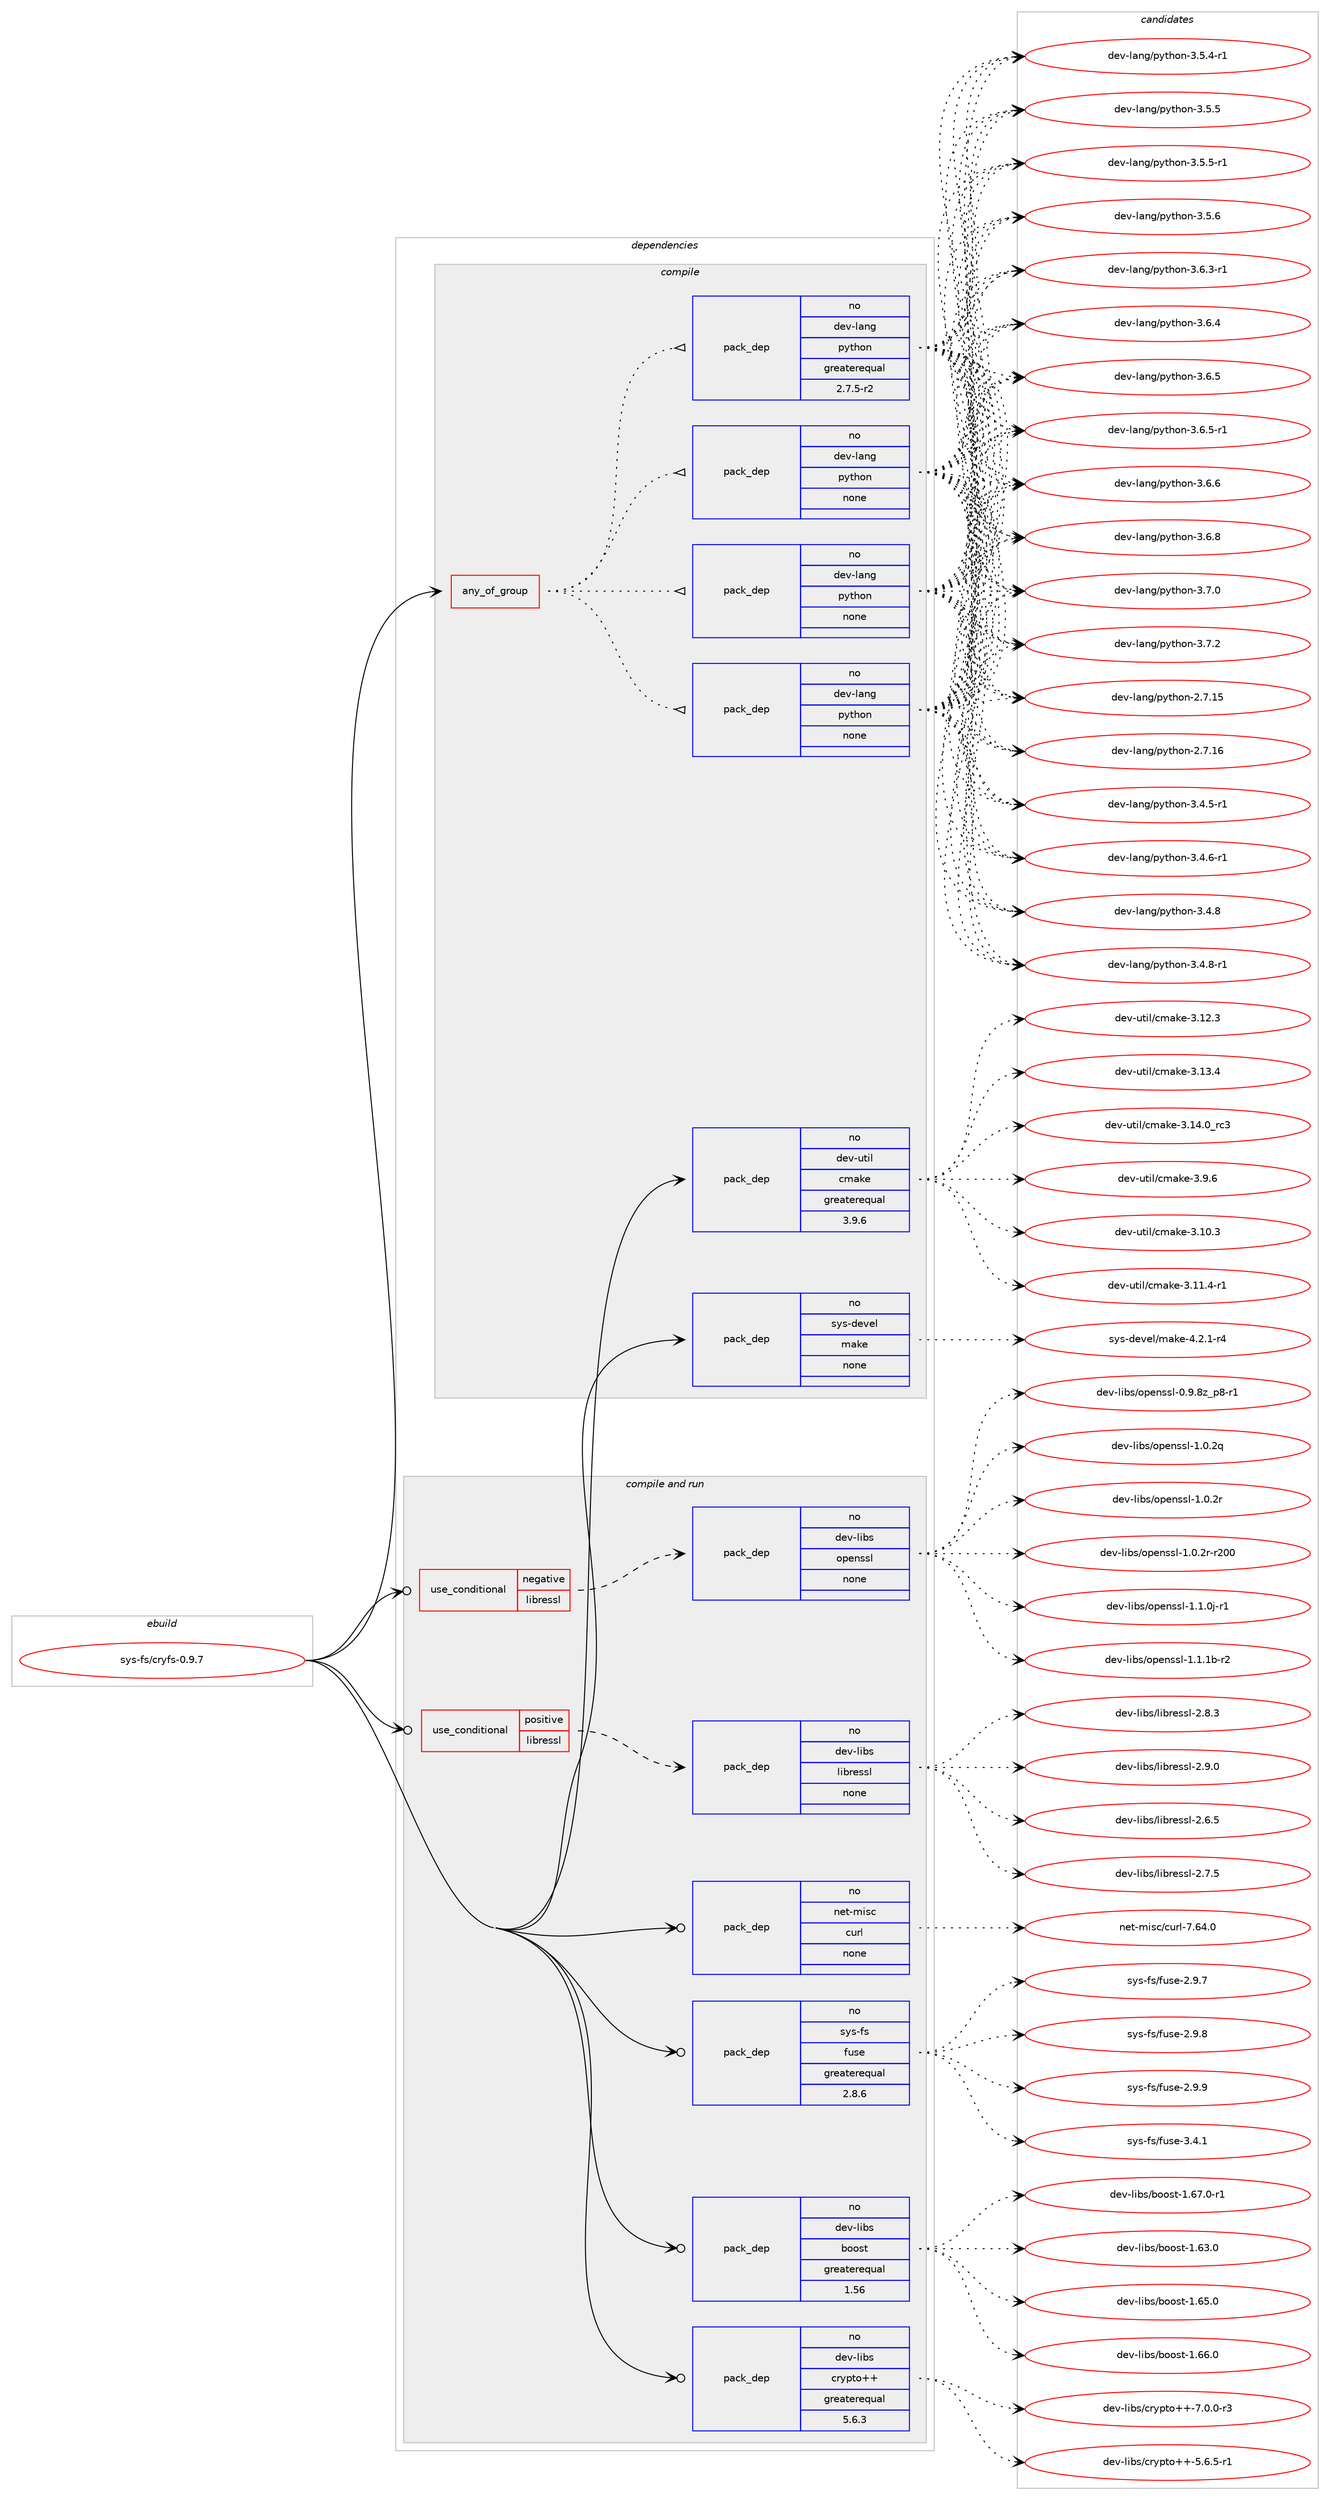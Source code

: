 digraph prolog {

# *************
# Graph options
# *************

newrank=true;
concentrate=true;
compound=true;
graph [rankdir=LR,fontname=Helvetica,fontsize=10,ranksep=1.5];#, ranksep=2.5, nodesep=0.2];
edge  [arrowhead=vee];
node  [fontname=Helvetica,fontsize=10];

# **********
# The ebuild
# **********

subgraph cluster_leftcol {
color=gray;
rank=same;
label=<<i>ebuild</i>>;
id [label="sys-fs/cryfs-0.9.7", color=red, width=4, href="../sys-fs/cryfs-0.9.7.svg"];
}

# ****************
# The dependencies
# ****************

subgraph cluster_midcol {
color=gray;
label=<<i>dependencies</i>>;
subgraph cluster_compile {
fillcolor="#eeeeee";
style=filled;
label=<<i>compile</i>>;
subgraph any27501 {
dependency1731300 [label=<<TABLE BORDER="0" CELLBORDER="1" CELLSPACING="0" CELLPADDING="4"><TR><TD CELLPADDING="10">any_of_group</TD></TR></TABLE>>, shape=none, color=red];subgraph pack1242450 {
dependency1731301 [label=<<TABLE BORDER="0" CELLBORDER="1" CELLSPACING="0" CELLPADDING="4" WIDTH="220"><TR><TD ROWSPAN="6" CELLPADDING="30">pack_dep</TD></TR><TR><TD WIDTH="110">no</TD></TR><TR><TD>dev-lang</TD></TR><TR><TD>python</TD></TR><TR><TD>none</TD></TR><TR><TD></TD></TR></TABLE>>, shape=none, color=blue];
}
dependency1731300:e -> dependency1731301:w [weight=20,style="dotted",arrowhead="oinv"];
subgraph pack1242451 {
dependency1731302 [label=<<TABLE BORDER="0" CELLBORDER="1" CELLSPACING="0" CELLPADDING="4" WIDTH="220"><TR><TD ROWSPAN="6" CELLPADDING="30">pack_dep</TD></TR><TR><TD WIDTH="110">no</TD></TR><TR><TD>dev-lang</TD></TR><TR><TD>python</TD></TR><TR><TD>none</TD></TR><TR><TD></TD></TR></TABLE>>, shape=none, color=blue];
}
dependency1731300:e -> dependency1731302:w [weight=20,style="dotted",arrowhead="oinv"];
subgraph pack1242452 {
dependency1731303 [label=<<TABLE BORDER="0" CELLBORDER="1" CELLSPACING="0" CELLPADDING="4" WIDTH="220"><TR><TD ROWSPAN="6" CELLPADDING="30">pack_dep</TD></TR><TR><TD WIDTH="110">no</TD></TR><TR><TD>dev-lang</TD></TR><TR><TD>python</TD></TR><TR><TD>none</TD></TR><TR><TD></TD></TR></TABLE>>, shape=none, color=blue];
}
dependency1731300:e -> dependency1731303:w [weight=20,style="dotted",arrowhead="oinv"];
subgraph pack1242453 {
dependency1731304 [label=<<TABLE BORDER="0" CELLBORDER="1" CELLSPACING="0" CELLPADDING="4" WIDTH="220"><TR><TD ROWSPAN="6" CELLPADDING="30">pack_dep</TD></TR><TR><TD WIDTH="110">no</TD></TR><TR><TD>dev-lang</TD></TR><TR><TD>python</TD></TR><TR><TD>greaterequal</TD></TR><TR><TD>2.7.5-r2</TD></TR></TABLE>>, shape=none, color=blue];
}
dependency1731300:e -> dependency1731304:w [weight=20,style="dotted",arrowhead="oinv"];
}
id:e -> dependency1731300:w [weight=20,style="solid",arrowhead="vee"];
subgraph pack1242454 {
dependency1731305 [label=<<TABLE BORDER="0" CELLBORDER="1" CELLSPACING="0" CELLPADDING="4" WIDTH="220"><TR><TD ROWSPAN="6" CELLPADDING="30">pack_dep</TD></TR><TR><TD WIDTH="110">no</TD></TR><TR><TD>dev-util</TD></TR><TR><TD>cmake</TD></TR><TR><TD>greaterequal</TD></TR><TR><TD>3.9.6</TD></TR></TABLE>>, shape=none, color=blue];
}
id:e -> dependency1731305:w [weight=20,style="solid",arrowhead="vee"];
subgraph pack1242455 {
dependency1731306 [label=<<TABLE BORDER="0" CELLBORDER="1" CELLSPACING="0" CELLPADDING="4" WIDTH="220"><TR><TD ROWSPAN="6" CELLPADDING="30">pack_dep</TD></TR><TR><TD WIDTH="110">no</TD></TR><TR><TD>sys-devel</TD></TR><TR><TD>make</TD></TR><TR><TD>none</TD></TR><TR><TD></TD></TR></TABLE>>, shape=none, color=blue];
}
id:e -> dependency1731306:w [weight=20,style="solid",arrowhead="vee"];
}
subgraph cluster_compileandrun {
fillcolor="#eeeeee";
style=filled;
label=<<i>compile and run</i>>;
subgraph cond460436 {
dependency1731307 [label=<<TABLE BORDER="0" CELLBORDER="1" CELLSPACING="0" CELLPADDING="4"><TR><TD ROWSPAN="3" CELLPADDING="10">use_conditional</TD></TR><TR><TD>negative</TD></TR><TR><TD>libressl</TD></TR></TABLE>>, shape=none, color=red];
subgraph pack1242456 {
dependency1731308 [label=<<TABLE BORDER="0" CELLBORDER="1" CELLSPACING="0" CELLPADDING="4" WIDTH="220"><TR><TD ROWSPAN="6" CELLPADDING="30">pack_dep</TD></TR><TR><TD WIDTH="110">no</TD></TR><TR><TD>dev-libs</TD></TR><TR><TD>openssl</TD></TR><TR><TD>none</TD></TR><TR><TD></TD></TR></TABLE>>, shape=none, color=blue];
}
dependency1731307:e -> dependency1731308:w [weight=20,style="dashed",arrowhead="vee"];
}
id:e -> dependency1731307:w [weight=20,style="solid",arrowhead="odotvee"];
subgraph cond460437 {
dependency1731309 [label=<<TABLE BORDER="0" CELLBORDER="1" CELLSPACING="0" CELLPADDING="4"><TR><TD ROWSPAN="3" CELLPADDING="10">use_conditional</TD></TR><TR><TD>positive</TD></TR><TR><TD>libressl</TD></TR></TABLE>>, shape=none, color=red];
subgraph pack1242457 {
dependency1731310 [label=<<TABLE BORDER="0" CELLBORDER="1" CELLSPACING="0" CELLPADDING="4" WIDTH="220"><TR><TD ROWSPAN="6" CELLPADDING="30">pack_dep</TD></TR><TR><TD WIDTH="110">no</TD></TR><TR><TD>dev-libs</TD></TR><TR><TD>libressl</TD></TR><TR><TD>none</TD></TR><TR><TD></TD></TR></TABLE>>, shape=none, color=blue];
}
dependency1731309:e -> dependency1731310:w [weight=20,style="dashed",arrowhead="vee"];
}
id:e -> dependency1731309:w [weight=20,style="solid",arrowhead="odotvee"];
subgraph pack1242458 {
dependency1731311 [label=<<TABLE BORDER="0" CELLBORDER="1" CELLSPACING="0" CELLPADDING="4" WIDTH="220"><TR><TD ROWSPAN="6" CELLPADDING="30">pack_dep</TD></TR><TR><TD WIDTH="110">no</TD></TR><TR><TD>dev-libs</TD></TR><TR><TD>boost</TD></TR><TR><TD>greaterequal</TD></TR><TR><TD>1.56</TD></TR></TABLE>>, shape=none, color=blue];
}
id:e -> dependency1731311:w [weight=20,style="solid",arrowhead="odotvee"];
subgraph pack1242459 {
dependency1731312 [label=<<TABLE BORDER="0" CELLBORDER="1" CELLSPACING="0" CELLPADDING="4" WIDTH="220"><TR><TD ROWSPAN="6" CELLPADDING="30">pack_dep</TD></TR><TR><TD WIDTH="110">no</TD></TR><TR><TD>dev-libs</TD></TR><TR><TD>crypto++</TD></TR><TR><TD>greaterequal</TD></TR><TR><TD>5.6.3</TD></TR></TABLE>>, shape=none, color=blue];
}
id:e -> dependency1731312:w [weight=20,style="solid",arrowhead="odotvee"];
subgraph pack1242460 {
dependency1731313 [label=<<TABLE BORDER="0" CELLBORDER="1" CELLSPACING="0" CELLPADDING="4" WIDTH="220"><TR><TD ROWSPAN="6" CELLPADDING="30">pack_dep</TD></TR><TR><TD WIDTH="110">no</TD></TR><TR><TD>net-misc</TD></TR><TR><TD>curl</TD></TR><TR><TD>none</TD></TR><TR><TD></TD></TR></TABLE>>, shape=none, color=blue];
}
id:e -> dependency1731313:w [weight=20,style="solid",arrowhead="odotvee"];
subgraph pack1242461 {
dependency1731314 [label=<<TABLE BORDER="0" CELLBORDER="1" CELLSPACING="0" CELLPADDING="4" WIDTH="220"><TR><TD ROWSPAN="6" CELLPADDING="30">pack_dep</TD></TR><TR><TD WIDTH="110">no</TD></TR><TR><TD>sys-fs</TD></TR><TR><TD>fuse</TD></TR><TR><TD>greaterequal</TD></TR><TR><TD>2.8.6</TD></TR></TABLE>>, shape=none, color=blue];
}
id:e -> dependency1731314:w [weight=20,style="solid",arrowhead="odotvee"];
}
subgraph cluster_run {
fillcolor="#eeeeee";
style=filled;
label=<<i>run</i>>;
}
}

# **************
# The candidates
# **************

subgraph cluster_choices {
rank=same;
color=gray;
label=<<i>candidates</i>>;

subgraph choice1242450 {
color=black;
nodesep=1;
choice10010111845108971101034711212111610411111045504655464953 [label="dev-lang/python-2.7.15", color=red, width=4,href="../dev-lang/python-2.7.15.svg"];
choice10010111845108971101034711212111610411111045504655464954 [label="dev-lang/python-2.7.16", color=red, width=4,href="../dev-lang/python-2.7.16.svg"];
choice1001011184510897110103471121211161041111104551465246534511449 [label="dev-lang/python-3.4.5-r1", color=red, width=4,href="../dev-lang/python-3.4.5-r1.svg"];
choice1001011184510897110103471121211161041111104551465246544511449 [label="dev-lang/python-3.4.6-r1", color=red, width=4,href="../dev-lang/python-3.4.6-r1.svg"];
choice100101118451089711010347112121116104111110455146524656 [label="dev-lang/python-3.4.8", color=red, width=4,href="../dev-lang/python-3.4.8.svg"];
choice1001011184510897110103471121211161041111104551465246564511449 [label="dev-lang/python-3.4.8-r1", color=red, width=4,href="../dev-lang/python-3.4.8-r1.svg"];
choice1001011184510897110103471121211161041111104551465346524511449 [label="dev-lang/python-3.5.4-r1", color=red, width=4,href="../dev-lang/python-3.5.4-r1.svg"];
choice100101118451089711010347112121116104111110455146534653 [label="dev-lang/python-3.5.5", color=red, width=4,href="../dev-lang/python-3.5.5.svg"];
choice1001011184510897110103471121211161041111104551465346534511449 [label="dev-lang/python-3.5.5-r1", color=red, width=4,href="../dev-lang/python-3.5.5-r1.svg"];
choice100101118451089711010347112121116104111110455146534654 [label="dev-lang/python-3.5.6", color=red, width=4,href="../dev-lang/python-3.5.6.svg"];
choice1001011184510897110103471121211161041111104551465446514511449 [label="dev-lang/python-3.6.3-r1", color=red, width=4,href="../dev-lang/python-3.6.3-r1.svg"];
choice100101118451089711010347112121116104111110455146544652 [label="dev-lang/python-3.6.4", color=red, width=4,href="../dev-lang/python-3.6.4.svg"];
choice100101118451089711010347112121116104111110455146544653 [label="dev-lang/python-3.6.5", color=red, width=4,href="../dev-lang/python-3.6.5.svg"];
choice1001011184510897110103471121211161041111104551465446534511449 [label="dev-lang/python-3.6.5-r1", color=red, width=4,href="../dev-lang/python-3.6.5-r1.svg"];
choice100101118451089711010347112121116104111110455146544654 [label="dev-lang/python-3.6.6", color=red, width=4,href="../dev-lang/python-3.6.6.svg"];
choice100101118451089711010347112121116104111110455146544656 [label="dev-lang/python-3.6.8", color=red, width=4,href="../dev-lang/python-3.6.8.svg"];
choice100101118451089711010347112121116104111110455146554648 [label="dev-lang/python-3.7.0", color=red, width=4,href="../dev-lang/python-3.7.0.svg"];
choice100101118451089711010347112121116104111110455146554650 [label="dev-lang/python-3.7.2", color=red, width=4,href="../dev-lang/python-3.7.2.svg"];
dependency1731301:e -> choice10010111845108971101034711212111610411111045504655464953:w [style=dotted,weight="100"];
dependency1731301:e -> choice10010111845108971101034711212111610411111045504655464954:w [style=dotted,weight="100"];
dependency1731301:e -> choice1001011184510897110103471121211161041111104551465246534511449:w [style=dotted,weight="100"];
dependency1731301:e -> choice1001011184510897110103471121211161041111104551465246544511449:w [style=dotted,weight="100"];
dependency1731301:e -> choice100101118451089711010347112121116104111110455146524656:w [style=dotted,weight="100"];
dependency1731301:e -> choice1001011184510897110103471121211161041111104551465246564511449:w [style=dotted,weight="100"];
dependency1731301:e -> choice1001011184510897110103471121211161041111104551465346524511449:w [style=dotted,weight="100"];
dependency1731301:e -> choice100101118451089711010347112121116104111110455146534653:w [style=dotted,weight="100"];
dependency1731301:e -> choice1001011184510897110103471121211161041111104551465346534511449:w [style=dotted,weight="100"];
dependency1731301:e -> choice100101118451089711010347112121116104111110455146534654:w [style=dotted,weight="100"];
dependency1731301:e -> choice1001011184510897110103471121211161041111104551465446514511449:w [style=dotted,weight="100"];
dependency1731301:e -> choice100101118451089711010347112121116104111110455146544652:w [style=dotted,weight="100"];
dependency1731301:e -> choice100101118451089711010347112121116104111110455146544653:w [style=dotted,weight="100"];
dependency1731301:e -> choice1001011184510897110103471121211161041111104551465446534511449:w [style=dotted,weight="100"];
dependency1731301:e -> choice100101118451089711010347112121116104111110455146544654:w [style=dotted,weight="100"];
dependency1731301:e -> choice100101118451089711010347112121116104111110455146544656:w [style=dotted,weight="100"];
dependency1731301:e -> choice100101118451089711010347112121116104111110455146554648:w [style=dotted,weight="100"];
dependency1731301:e -> choice100101118451089711010347112121116104111110455146554650:w [style=dotted,weight="100"];
}
subgraph choice1242451 {
color=black;
nodesep=1;
choice10010111845108971101034711212111610411111045504655464953 [label="dev-lang/python-2.7.15", color=red, width=4,href="../dev-lang/python-2.7.15.svg"];
choice10010111845108971101034711212111610411111045504655464954 [label="dev-lang/python-2.7.16", color=red, width=4,href="../dev-lang/python-2.7.16.svg"];
choice1001011184510897110103471121211161041111104551465246534511449 [label="dev-lang/python-3.4.5-r1", color=red, width=4,href="../dev-lang/python-3.4.5-r1.svg"];
choice1001011184510897110103471121211161041111104551465246544511449 [label="dev-lang/python-3.4.6-r1", color=red, width=4,href="../dev-lang/python-3.4.6-r1.svg"];
choice100101118451089711010347112121116104111110455146524656 [label="dev-lang/python-3.4.8", color=red, width=4,href="../dev-lang/python-3.4.8.svg"];
choice1001011184510897110103471121211161041111104551465246564511449 [label="dev-lang/python-3.4.8-r1", color=red, width=4,href="../dev-lang/python-3.4.8-r1.svg"];
choice1001011184510897110103471121211161041111104551465346524511449 [label="dev-lang/python-3.5.4-r1", color=red, width=4,href="../dev-lang/python-3.5.4-r1.svg"];
choice100101118451089711010347112121116104111110455146534653 [label="dev-lang/python-3.5.5", color=red, width=4,href="../dev-lang/python-3.5.5.svg"];
choice1001011184510897110103471121211161041111104551465346534511449 [label="dev-lang/python-3.5.5-r1", color=red, width=4,href="../dev-lang/python-3.5.5-r1.svg"];
choice100101118451089711010347112121116104111110455146534654 [label="dev-lang/python-3.5.6", color=red, width=4,href="../dev-lang/python-3.5.6.svg"];
choice1001011184510897110103471121211161041111104551465446514511449 [label="dev-lang/python-3.6.3-r1", color=red, width=4,href="../dev-lang/python-3.6.3-r1.svg"];
choice100101118451089711010347112121116104111110455146544652 [label="dev-lang/python-3.6.4", color=red, width=4,href="../dev-lang/python-3.6.4.svg"];
choice100101118451089711010347112121116104111110455146544653 [label="dev-lang/python-3.6.5", color=red, width=4,href="../dev-lang/python-3.6.5.svg"];
choice1001011184510897110103471121211161041111104551465446534511449 [label="dev-lang/python-3.6.5-r1", color=red, width=4,href="../dev-lang/python-3.6.5-r1.svg"];
choice100101118451089711010347112121116104111110455146544654 [label="dev-lang/python-3.6.6", color=red, width=4,href="../dev-lang/python-3.6.6.svg"];
choice100101118451089711010347112121116104111110455146544656 [label="dev-lang/python-3.6.8", color=red, width=4,href="../dev-lang/python-3.6.8.svg"];
choice100101118451089711010347112121116104111110455146554648 [label="dev-lang/python-3.7.0", color=red, width=4,href="../dev-lang/python-3.7.0.svg"];
choice100101118451089711010347112121116104111110455146554650 [label="dev-lang/python-3.7.2", color=red, width=4,href="../dev-lang/python-3.7.2.svg"];
dependency1731302:e -> choice10010111845108971101034711212111610411111045504655464953:w [style=dotted,weight="100"];
dependency1731302:e -> choice10010111845108971101034711212111610411111045504655464954:w [style=dotted,weight="100"];
dependency1731302:e -> choice1001011184510897110103471121211161041111104551465246534511449:w [style=dotted,weight="100"];
dependency1731302:e -> choice1001011184510897110103471121211161041111104551465246544511449:w [style=dotted,weight="100"];
dependency1731302:e -> choice100101118451089711010347112121116104111110455146524656:w [style=dotted,weight="100"];
dependency1731302:e -> choice1001011184510897110103471121211161041111104551465246564511449:w [style=dotted,weight="100"];
dependency1731302:e -> choice1001011184510897110103471121211161041111104551465346524511449:w [style=dotted,weight="100"];
dependency1731302:e -> choice100101118451089711010347112121116104111110455146534653:w [style=dotted,weight="100"];
dependency1731302:e -> choice1001011184510897110103471121211161041111104551465346534511449:w [style=dotted,weight="100"];
dependency1731302:e -> choice100101118451089711010347112121116104111110455146534654:w [style=dotted,weight="100"];
dependency1731302:e -> choice1001011184510897110103471121211161041111104551465446514511449:w [style=dotted,weight="100"];
dependency1731302:e -> choice100101118451089711010347112121116104111110455146544652:w [style=dotted,weight="100"];
dependency1731302:e -> choice100101118451089711010347112121116104111110455146544653:w [style=dotted,weight="100"];
dependency1731302:e -> choice1001011184510897110103471121211161041111104551465446534511449:w [style=dotted,weight="100"];
dependency1731302:e -> choice100101118451089711010347112121116104111110455146544654:w [style=dotted,weight="100"];
dependency1731302:e -> choice100101118451089711010347112121116104111110455146544656:w [style=dotted,weight="100"];
dependency1731302:e -> choice100101118451089711010347112121116104111110455146554648:w [style=dotted,weight="100"];
dependency1731302:e -> choice100101118451089711010347112121116104111110455146554650:w [style=dotted,weight="100"];
}
subgraph choice1242452 {
color=black;
nodesep=1;
choice10010111845108971101034711212111610411111045504655464953 [label="dev-lang/python-2.7.15", color=red, width=4,href="../dev-lang/python-2.7.15.svg"];
choice10010111845108971101034711212111610411111045504655464954 [label="dev-lang/python-2.7.16", color=red, width=4,href="../dev-lang/python-2.7.16.svg"];
choice1001011184510897110103471121211161041111104551465246534511449 [label="dev-lang/python-3.4.5-r1", color=red, width=4,href="../dev-lang/python-3.4.5-r1.svg"];
choice1001011184510897110103471121211161041111104551465246544511449 [label="dev-lang/python-3.4.6-r1", color=red, width=4,href="../dev-lang/python-3.4.6-r1.svg"];
choice100101118451089711010347112121116104111110455146524656 [label="dev-lang/python-3.4.8", color=red, width=4,href="../dev-lang/python-3.4.8.svg"];
choice1001011184510897110103471121211161041111104551465246564511449 [label="dev-lang/python-3.4.8-r1", color=red, width=4,href="../dev-lang/python-3.4.8-r1.svg"];
choice1001011184510897110103471121211161041111104551465346524511449 [label="dev-lang/python-3.5.4-r1", color=red, width=4,href="../dev-lang/python-3.5.4-r1.svg"];
choice100101118451089711010347112121116104111110455146534653 [label="dev-lang/python-3.5.5", color=red, width=4,href="../dev-lang/python-3.5.5.svg"];
choice1001011184510897110103471121211161041111104551465346534511449 [label="dev-lang/python-3.5.5-r1", color=red, width=4,href="../dev-lang/python-3.5.5-r1.svg"];
choice100101118451089711010347112121116104111110455146534654 [label="dev-lang/python-3.5.6", color=red, width=4,href="../dev-lang/python-3.5.6.svg"];
choice1001011184510897110103471121211161041111104551465446514511449 [label="dev-lang/python-3.6.3-r1", color=red, width=4,href="../dev-lang/python-3.6.3-r1.svg"];
choice100101118451089711010347112121116104111110455146544652 [label="dev-lang/python-3.6.4", color=red, width=4,href="../dev-lang/python-3.6.4.svg"];
choice100101118451089711010347112121116104111110455146544653 [label="dev-lang/python-3.6.5", color=red, width=4,href="../dev-lang/python-3.6.5.svg"];
choice1001011184510897110103471121211161041111104551465446534511449 [label="dev-lang/python-3.6.5-r1", color=red, width=4,href="../dev-lang/python-3.6.5-r1.svg"];
choice100101118451089711010347112121116104111110455146544654 [label="dev-lang/python-3.6.6", color=red, width=4,href="../dev-lang/python-3.6.6.svg"];
choice100101118451089711010347112121116104111110455146544656 [label="dev-lang/python-3.6.8", color=red, width=4,href="../dev-lang/python-3.6.8.svg"];
choice100101118451089711010347112121116104111110455146554648 [label="dev-lang/python-3.7.0", color=red, width=4,href="../dev-lang/python-3.7.0.svg"];
choice100101118451089711010347112121116104111110455146554650 [label="dev-lang/python-3.7.2", color=red, width=4,href="../dev-lang/python-3.7.2.svg"];
dependency1731303:e -> choice10010111845108971101034711212111610411111045504655464953:w [style=dotted,weight="100"];
dependency1731303:e -> choice10010111845108971101034711212111610411111045504655464954:w [style=dotted,weight="100"];
dependency1731303:e -> choice1001011184510897110103471121211161041111104551465246534511449:w [style=dotted,weight="100"];
dependency1731303:e -> choice1001011184510897110103471121211161041111104551465246544511449:w [style=dotted,weight="100"];
dependency1731303:e -> choice100101118451089711010347112121116104111110455146524656:w [style=dotted,weight="100"];
dependency1731303:e -> choice1001011184510897110103471121211161041111104551465246564511449:w [style=dotted,weight="100"];
dependency1731303:e -> choice1001011184510897110103471121211161041111104551465346524511449:w [style=dotted,weight="100"];
dependency1731303:e -> choice100101118451089711010347112121116104111110455146534653:w [style=dotted,weight="100"];
dependency1731303:e -> choice1001011184510897110103471121211161041111104551465346534511449:w [style=dotted,weight="100"];
dependency1731303:e -> choice100101118451089711010347112121116104111110455146534654:w [style=dotted,weight="100"];
dependency1731303:e -> choice1001011184510897110103471121211161041111104551465446514511449:w [style=dotted,weight="100"];
dependency1731303:e -> choice100101118451089711010347112121116104111110455146544652:w [style=dotted,weight="100"];
dependency1731303:e -> choice100101118451089711010347112121116104111110455146544653:w [style=dotted,weight="100"];
dependency1731303:e -> choice1001011184510897110103471121211161041111104551465446534511449:w [style=dotted,weight="100"];
dependency1731303:e -> choice100101118451089711010347112121116104111110455146544654:w [style=dotted,weight="100"];
dependency1731303:e -> choice100101118451089711010347112121116104111110455146544656:w [style=dotted,weight="100"];
dependency1731303:e -> choice100101118451089711010347112121116104111110455146554648:w [style=dotted,weight="100"];
dependency1731303:e -> choice100101118451089711010347112121116104111110455146554650:w [style=dotted,weight="100"];
}
subgraph choice1242453 {
color=black;
nodesep=1;
choice10010111845108971101034711212111610411111045504655464953 [label="dev-lang/python-2.7.15", color=red, width=4,href="../dev-lang/python-2.7.15.svg"];
choice10010111845108971101034711212111610411111045504655464954 [label="dev-lang/python-2.7.16", color=red, width=4,href="../dev-lang/python-2.7.16.svg"];
choice1001011184510897110103471121211161041111104551465246534511449 [label="dev-lang/python-3.4.5-r1", color=red, width=4,href="../dev-lang/python-3.4.5-r1.svg"];
choice1001011184510897110103471121211161041111104551465246544511449 [label="dev-lang/python-3.4.6-r1", color=red, width=4,href="../dev-lang/python-3.4.6-r1.svg"];
choice100101118451089711010347112121116104111110455146524656 [label="dev-lang/python-3.4.8", color=red, width=4,href="../dev-lang/python-3.4.8.svg"];
choice1001011184510897110103471121211161041111104551465246564511449 [label="dev-lang/python-3.4.8-r1", color=red, width=4,href="../dev-lang/python-3.4.8-r1.svg"];
choice1001011184510897110103471121211161041111104551465346524511449 [label="dev-lang/python-3.5.4-r1", color=red, width=4,href="../dev-lang/python-3.5.4-r1.svg"];
choice100101118451089711010347112121116104111110455146534653 [label="dev-lang/python-3.5.5", color=red, width=4,href="../dev-lang/python-3.5.5.svg"];
choice1001011184510897110103471121211161041111104551465346534511449 [label="dev-lang/python-3.5.5-r1", color=red, width=4,href="../dev-lang/python-3.5.5-r1.svg"];
choice100101118451089711010347112121116104111110455146534654 [label="dev-lang/python-3.5.6", color=red, width=4,href="../dev-lang/python-3.5.6.svg"];
choice1001011184510897110103471121211161041111104551465446514511449 [label="dev-lang/python-3.6.3-r1", color=red, width=4,href="../dev-lang/python-3.6.3-r1.svg"];
choice100101118451089711010347112121116104111110455146544652 [label="dev-lang/python-3.6.4", color=red, width=4,href="../dev-lang/python-3.6.4.svg"];
choice100101118451089711010347112121116104111110455146544653 [label="dev-lang/python-3.6.5", color=red, width=4,href="../dev-lang/python-3.6.5.svg"];
choice1001011184510897110103471121211161041111104551465446534511449 [label="dev-lang/python-3.6.5-r1", color=red, width=4,href="../dev-lang/python-3.6.5-r1.svg"];
choice100101118451089711010347112121116104111110455146544654 [label="dev-lang/python-3.6.6", color=red, width=4,href="../dev-lang/python-3.6.6.svg"];
choice100101118451089711010347112121116104111110455146544656 [label="dev-lang/python-3.6.8", color=red, width=4,href="../dev-lang/python-3.6.8.svg"];
choice100101118451089711010347112121116104111110455146554648 [label="dev-lang/python-3.7.0", color=red, width=4,href="../dev-lang/python-3.7.0.svg"];
choice100101118451089711010347112121116104111110455146554650 [label="dev-lang/python-3.7.2", color=red, width=4,href="../dev-lang/python-3.7.2.svg"];
dependency1731304:e -> choice10010111845108971101034711212111610411111045504655464953:w [style=dotted,weight="100"];
dependency1731304:e -> choice10010111845108971101034711212111610411111045504655464954:w [style=dotted,weight="100"];
dependency1731304:e -> choice1001011184510897110103471121211161041111104551465246534511449:w [style=dotted,weight="100"];
dependency1731304:e -> choice1001011184510897110103471121211161041111104551465246544511449:w [style=dotted,weight="100"];
dependency1731304:e -> choice100101118451089711010347112121116104111110455146524656:w [style=dotted,weight="100"];
dependency1731304:e -> choice1001011184510897110103471121211161041111104551465246564511449:w [style=dotted,weight="100"];
dependency1731304:e -> choice1001011184510897110103471121211161041111104551465346524511449:w [style=dotted,weight="100"];
dependency1731304:e -> choice100101118451089711010347112121116104111110455146534653:w [style=dotted,weight="100"];
dependency1731304:e -> choice1001011184510897110103471121211161041111104551465346534511449:w [style=dotted,weight="100"];
dependency1731304:e -> choice100101118451089711010347112121116104111110455146534654:w [style=dotted,weight="100"];
dependency1731304:e -> choice1001011184510897110103471121211161041111104551465446514511449:w [style=dotted,weight="100"];
dependency1731304:e -> choice100101118451089711010347112121116104111110455146544652:w [style=dotted,weight="100"];
dependency1731304:e -> choice100101118451089711010347112121116104111110455146544653:w [style=dotted,weight="100"];
dependency1731304:e -> choice1001011184510897110103471121211161041111104551465446534511449:w [style=dotted,weight="100"];
dependency1731304:e -> choice100101118451089711010347112121116104111110455146544654:w [style=dotted,weight="100"];
dependency1731304:e -> choice100101118451089711010347112121116104111110455146544656:w [style=dotted,weight="100"];
dependency1731304:e -> choice100101118451089711010347112121116104111110455146554648:w [style=dotted,weight="100"];
dependency1731304:e -> choice100101118451089711010347112121116104111110455146554650:w [style=dotted,weight="100"];
}
subgraph choice1242454 {
color=black;
nodesep=1;
choice1001011184511711610510847991099710710145514649484651 [label="dev-util/cmake-3.10.3", color=red, width=4,href="../dev-util/cmake-3.10.3.svg"];
choice10010111845117116105108479910997107101455146494946524511449 [label="dev-util/cmake-3.11.4-r1", color=red, width=4,href="../dev-util/cmake-3.11.4-r1.svg"];
choice1001011184511711610510847991099710710145514649504651 [label="dev-util/cmake-3.12.3", color=red, width=4,href="../dev-util/cmake-3.12.3.svg"];
choice1001011184511711610510847991099710710145514649514652 [label="dev-util/cmake-3.13.4", color=red, width=4,href="../dev-util/cmake-3.13.4.svg"];
choice1001011184511711610510847991099710710145514649524648951149951 [label="dev-util/cmake-3.14.0_rc3", color=red, width=4,href="../dev-util/cmake-3.14.0_rc3.svg"];
choice10010111845117116105108479910997107101455146574654 [label="dev-util/cmake-3.9.6", color=red, width=4,href="../dev-util/cmake-3.9.6.svg"];
dependency1731305:e -> choice1001011184511711610510847991099710710145514649484651:w [style=dotted,weight="100"];
dependency1731305:e -> choice10010111845117116105108479910997107101455146494946524511449:w [style=dotted,weight="100"];
dependency1731305:e -> choice1001011184511711610510847991099710710145514649504651:w [style=dotted,weight="100"];
dependency1731305:e -> choice1001011184511711610510847991099710710145514649514652:w [style=dotted,weight="100"];
dependency1731305:e -> choice1001011184511711610510847991099710710145514649524648951149951:w [style=dotted,weight="100"];
dependency1731305:e -> choice10010111845117116105108479910997107101455146574654:w [style=dotted,weight="100"];
}
subgraph choice1242455 {
color=black;
nodesep=1;
choice1151211154510010111810110847109971071014552465046494511452 [label="sys-devel/make-4.2.1-r4", color=red, width=4,href="../sys-devel/make-4.2.1-r4.svg"];
dependency1731306:e -> choice1151211154510010111810110847109971071014552465046494511452:w [style=dotted,weight="100"];
}
subgraph choice1242456 {
color=black;
nodesep=1;
choice10010111845108105981154711111210111011511510845484657465612295112564511449 [label="dev-libs/openssl-0.9.8z_p8-r1", color=red, width=4,href="../dev-libs/openssl-0.9.8z_p8-r1.svg"];
choice100101118451081059811547111112101110115115108454946484650113 [label="dev-libs/openssl-1.0.2q", color=red, width=4,href="../dev-libs/openssl-1.0.2q.svg"];
choice100101118451081059811547111112101110115115108454946484650114 [label="dev-libs/openssl-1.0.2r", color=red, width=4,href="../dev-libs/openssl-1.0.2r.svg"];
choice10010111845108105981154711111210111011511510845494648465011445114504848 [label="dev-libs/openssl-1.0.2r-r200", color=red, width=4,href="../dev-libs/openssl-1.0.2r-r200.svg"];
choice1001011184510810598115471111121011101151151084549464946481064511449 [label="dev-libs/openssl-1.1.0j-r1", color=red, width=4,href="../dev-libs/openssl-1.1.0j-r1.svg"];
choice100101118451081059811547111112101110115115108454946494649984511450 [label="dev-libs/openssl-1.1.1b-r2", color=red, width=4,href="../dev-libs/openssl-1.1.1b-r2.svg"];
dependency1731308:e -> choice10010111845108105981154711111210111011511510845484657465612295112564511449:w [style=dotted,weight="100"];
dependency1731308:e -> choice100101118451081059811547111112101110115115108454946484650113:w [style=dotted,weight="100"];
dependency1731308:e -> choice100101118451081059811547111112101110115115108454946484650114:w [style=dotted,weight="100"];
dependency1731308:e -> choice10010111845108105981154711111210111011511510845494648465011445114504848:w [style=dotted,weight="100"];
dependency1731308:e -> choice1001011184510810598115471111121011101151151084549464946481064511449:w [style=dotted,weight="100"];
dependency1731308:e -> choice100101118451081059811547111112101110115115108454946494649984511450:w [style=dotted,weight="100"];
}
subgraph choice1242457 {
color=black;
nodesep=1;
choice10010111845108105981154710810598114101115115108455046544653 [label="dev-libs/libressl-2.6.5", color=red, width=4,href="../dev-libs/libressl-2.6.5.svg"];
choice10010111845108105981154710810598114101115115108455046554653 [label="dev-libs/libressl-2.7.5", color=red, width=4,href="../dev-libs/libressl-2.7.5.svg"];
choice10010111845108105981154710810598114101115115108455046564651 [label="dev-libs/libressl-2.8.3", color=red, width=4,href="../dev-libs/libressl-2.8.3.svg"];
choice10010111845108105981154710810598114101115115108455046574648 [label="dev-libs/libressl-2.9.0", color=red, width=4,href="../dev-libs/libressl-2.9.0.svg"];
dependency1731310:e -> choice10010111845108105981154710810598114101115115108455046544653:w [style=dotted,weight="100"];
dependency1731310:e -> choice10010111845108105981154710810598114101115115108455046554653:w [style=dotted,weight="100"];
dependency1731310:e -> choice10010111845108105981154710810598114101115115108455046564651:w [style=dotted,weight="100"];
dependency1731310:e -> choice10010111845108105981154710810598114101115115108455046574648:w [style=dotted,weight="100"];
}
subgraph choice1242458 {
color=black;
nodesep=1;
choice1001011184510810598115479811111111511645494654514648 [label="dev-libs/boost-1.63.0", color=red, width=4,href="../dev-libs/boost-1.63.0.svg"];
choice1001011184510810598115479811111111511645494654534648 [label="dev-libs/boost-1.65.0", color=red, width=4,href="../dev-libs/boost-1.65.0.svg"];
choice1001011184510810598115479811111111511645494654544648 [label="dev-libs/boost-1.66.0", color=red, width=4,href="../dev-libs/boost-1.66.0.svg"];
choice10010111845108105981154798111111115116454946545546484511449 [label="dev-libs/boost-1.67.0-r1", color=red, width=4,href="../dev-libs/boost-1.67.0-r1.svg"];
dependency1731311:e -> choice1001011184510810598115479811111111511645494654514648:w [style=dotted,weight="100"];
dependency1731311:e -> choice1001011184510810598115479811111111511645494654534648:w [style=dotted,weight="100"];
dependency1731311:e -> choice1001011184510810598115479811111111511645494654544648:w [style=dotted,weight="100"];
dependency1731311:e -> choice10010111845108105981154798111111115116454946545546484511449:w [style=dotted,weight="100"];
}
subgraph choice1242459 {
color=black;
nodesep=1;
choice1001011184510810598115479911412111211611143434553465446534511449 [label="dev-libs/crypto++-5.6.5-r1", color=red, width=4,href="../dev-libs/crypto++-5.6.5-r1.svg"];
choice1001011184510810598115479911412111211611143434555464846484511451 [label="dev-libs/crypto++-7.0.0-r3", color=red, width=4,href="../dev-libs/crypto++-7.0.0-r3.svg"];
dependency1731312:e -> choice1001011184510810598115479911412111211611143434553465446534511449:w [style=dotted,weight="100"];
dependency1731312:e -> choice1001011184510810598115479911412111211611143434555464846484511451:w [style=dotted,weight="100"];
}
subgraph choice1242460 {
color=black;
nodesep=1;
choice1101011164510910511599479911711410845554654524648 [label="net-misc/curl-7.64.0", color=red, width=4,href="../net-misc/curl-7.64.0.svg"];
dependency1731313:e -> choice1101011164510910511599479911711410845554654524648:w [style=dotted,weight="100"];
}
subgraph choice1242461 {
color=black;
nodesep=1;
choice1151211154510211547102117115101455046574655 [label="sys-fs/fuse-2.9.7", color=red, width=4,href="../sys-fs/fuse-2.9.7.svg"];
choice1151211154510211547102117115101455046574656 [label="sys-fs/fuse-2.9.8", color=red, width=4,href="../sys-fs/fuse-2.9.8.svg"];
choice1151211154510211547102117115101455046574657 [label="sys-fs/fuse-2.9.9", color=red, width=4,href="../sys-fs/fuse-2.9.9.svg"];
choice1151211154510211547102117115101455146524649 [label="sys-fs/fuse-3.4.1", color=red, width=4,href="../sys-fs/fuse-3.4.1.svg"];
dependency1731314:e -> choice1151211154510211547102117115101455046574655:w [style=dotted,weight="100"];
dependency1731314:e -> choice1151211154510211547102117115101455046574656:w [style=dotted,weight="100"];
dependency1731314:e -> choice1151211154510211547102117115101455046574657:w [style=dotted,weight="100"];
dependency1731314:e -> choice1151211154510211547102117115101455146524649:w [style=dotted,weight="100"];
}
}

}
